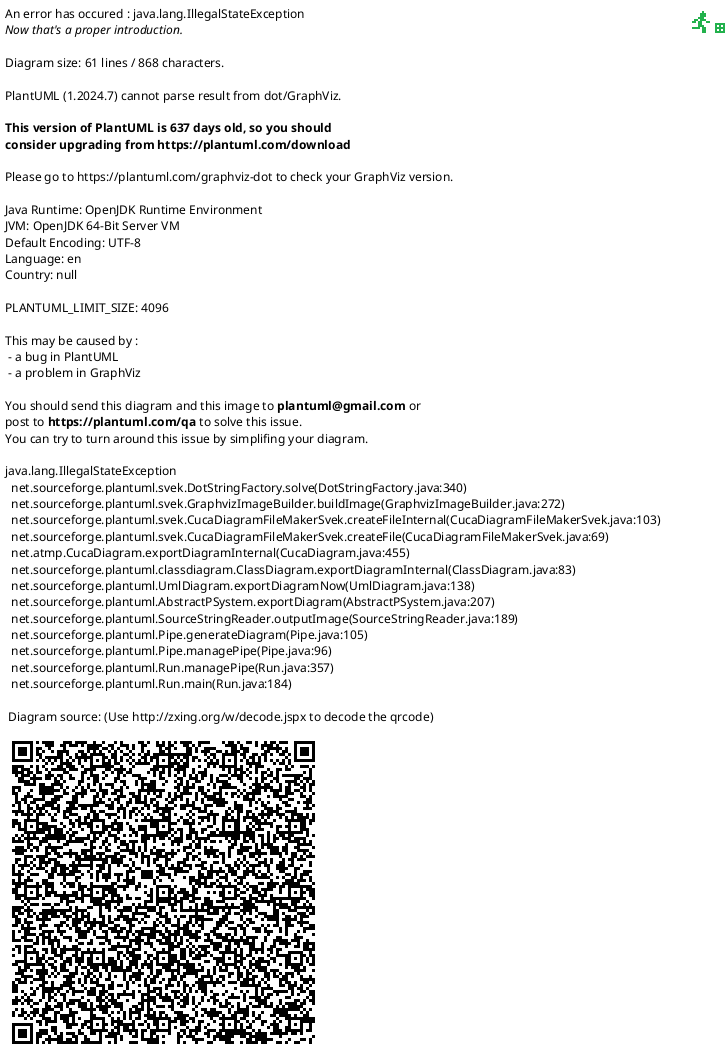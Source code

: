 ' Documentazione: https://plantuml.com/class-diagram

@startuml
' START STYLE
skinparam {
	monochrome true
	'shadowing false
	classBackgroundColor white
	noteBackgroundColor white
	classAttributeIconSize 0
	linetype ortho
}
hide circle
' END STYLE


interface Device {
	'+ setSmartTv(tv: Device)
	'+ setGameStation(gs: Device)
	'+ setCronCast(cc: Device)
	+ turnOn()
	+ turnOff()
	+ isOn(): boolean
}

class SmartTv implements Device {
	- isOn: boolean
	+ turnOn()
	+ turnOff()
}

note left of SmartTv::turnOff()
	gs.turnOff();
	cc.turnOff();
	isOn = true;
end note

class GameStation implements Device {
	- isOn: boolean
	+ turnOn()
	+ turnOff()
}

note left of GameStation::turnOn()
	cc.turnOff();
	tv.turnOn();
	isOn = true;
end note

class CronCast implements Device {
	- isOn: boolean
	+ turnOn()
	+ turnOff()
}

note left of CronCast::turnOn()
	gs.turnOff();
	tv.turnOn();
	isOn = true;
end note

SmartTv --> GameStation
SmartTv --> CronCast
CronCast --> GameStation
CronCast --> SmartTv
GameStation --> CronCast
GameStation --> SmartTv

@enduml